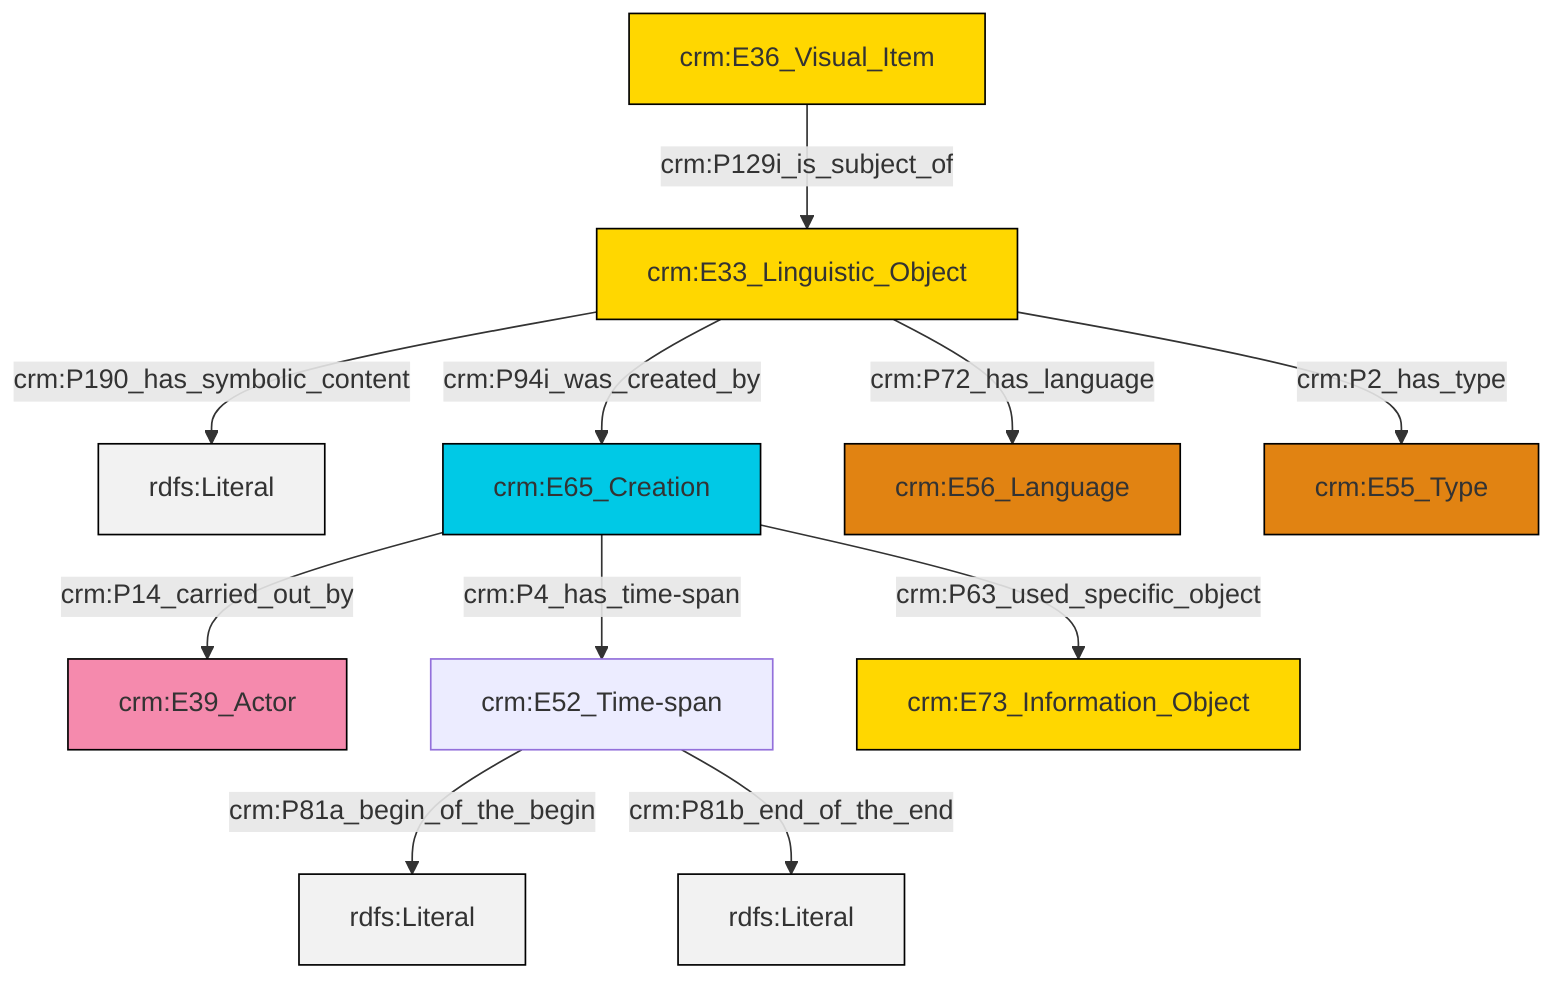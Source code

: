 graph TD
classDef Literal fill:#f2f2f2,stroke:#000000;
classDef CRM_Entity fill:#FFFFFF,stroke:#000000;
classDef Temporal_Entity fill:#00C9E6, stroke:#000000;
classDef Type fill:#E18312, stroke:#000000;
classDef Time-Span fill:#2C9C91, stroke:#000000;
classDef Appellation fill:#FFEB7F, stroke:#000000;
classDef Place fill:#008836, stroke:#000000;
classDef Persistent_Item fill:#B266B2, stroke:#000000;
classDef Conceptual_Object fill:#FFD700, stroke:#000000;
classDef Physical_Thing fill:#D2B48C, stroke:#000000;
classDef Actor fill:#f58aad, stroke:#000000;
classDef PC_Classes fill:#4ce600, stroke:#000000;
classDef Multi fill:#cccccc,stroke:#000000;

2["crm:E33_Linguistic_Object"]:::Conceptual_Object -->|crm:P190_has_symbolic_content| 4[rdfs:Literal]:::Literal
2["crm:E33_Linguistic_Object"]:::Conceptual_Object -->|crm:P94i_was_created_by| 5["crm:E65_Creation"]:::Temporal_Entity
5["crm:E65_Creation"]:::Temporal_Entity -->|crm:P4_has_time-span| 8["crm:E52_Time-span"]:::Default
9["crm:E36_Visual_Item"]:::Conceptual_Object -->|crm:P129i_is_subject_of| 2["crm:E33_Linguistic_Object"]:::Conceptual_Object
2["crm:E33_Linguistic_Object"]:::Conceptual_Object -->|crm:P72_has_language| 6["crm:E56_Language"]:::Type
2["crm:E33_Linguistic_Object"]:::Conceptual_Object -->|crm:P2_has_type| 11["crm:E55_Type"]:::Type
8["crm:E52_Time-span"]:::Default -->|crm:P81a_begin_of_the_begin| 12[rdfs:Literal]:::Literal
5["crm:E65_Creation"]:::Temporal_Entity -->|crm:P63_used_specific_object| 13["crm:E73_Information_Object"]:::Conceptual_Object
5["crm:E65_Creation"]:::Temporal_Entity -->|crm:P14_carried_out_by| 0["crm:E39_Actor"]:::Actor
8["crm:E52_Time-span"]:::Default -->|crm:P81b_end_of_the_end| 17[rdfs:Literal]:::Literal